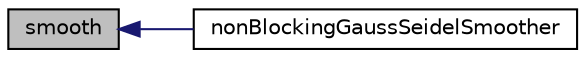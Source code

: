 digraph "smooth"
{
  bgcolor="transparent";
  edge [fontname="Helvetica",fontsize="10",labelfontname="Helvetica",labelfontsize="10"];
  node [fontname="Helvetica",fontsize="10",shape=record];
  rankdir="LR";
  Node1 [label="smooth",height=0.2,width=0.4,color="black", fillcolor="grey75", style="filled", fontcolor="black"];
  Node1 -> Node2 [dir="back",color="midnightblue",fontsize="10",style="solid",fontname="Helvetica"];
  Node2 [label="nonBlockingGaussSeidelSmoother",height=0.2,width=0.4,color="black",URL="$a01649.html#a599bcc58d4e4b13f9b6014fb42a0d3f2",tooltip="Construct from components. "];
}
